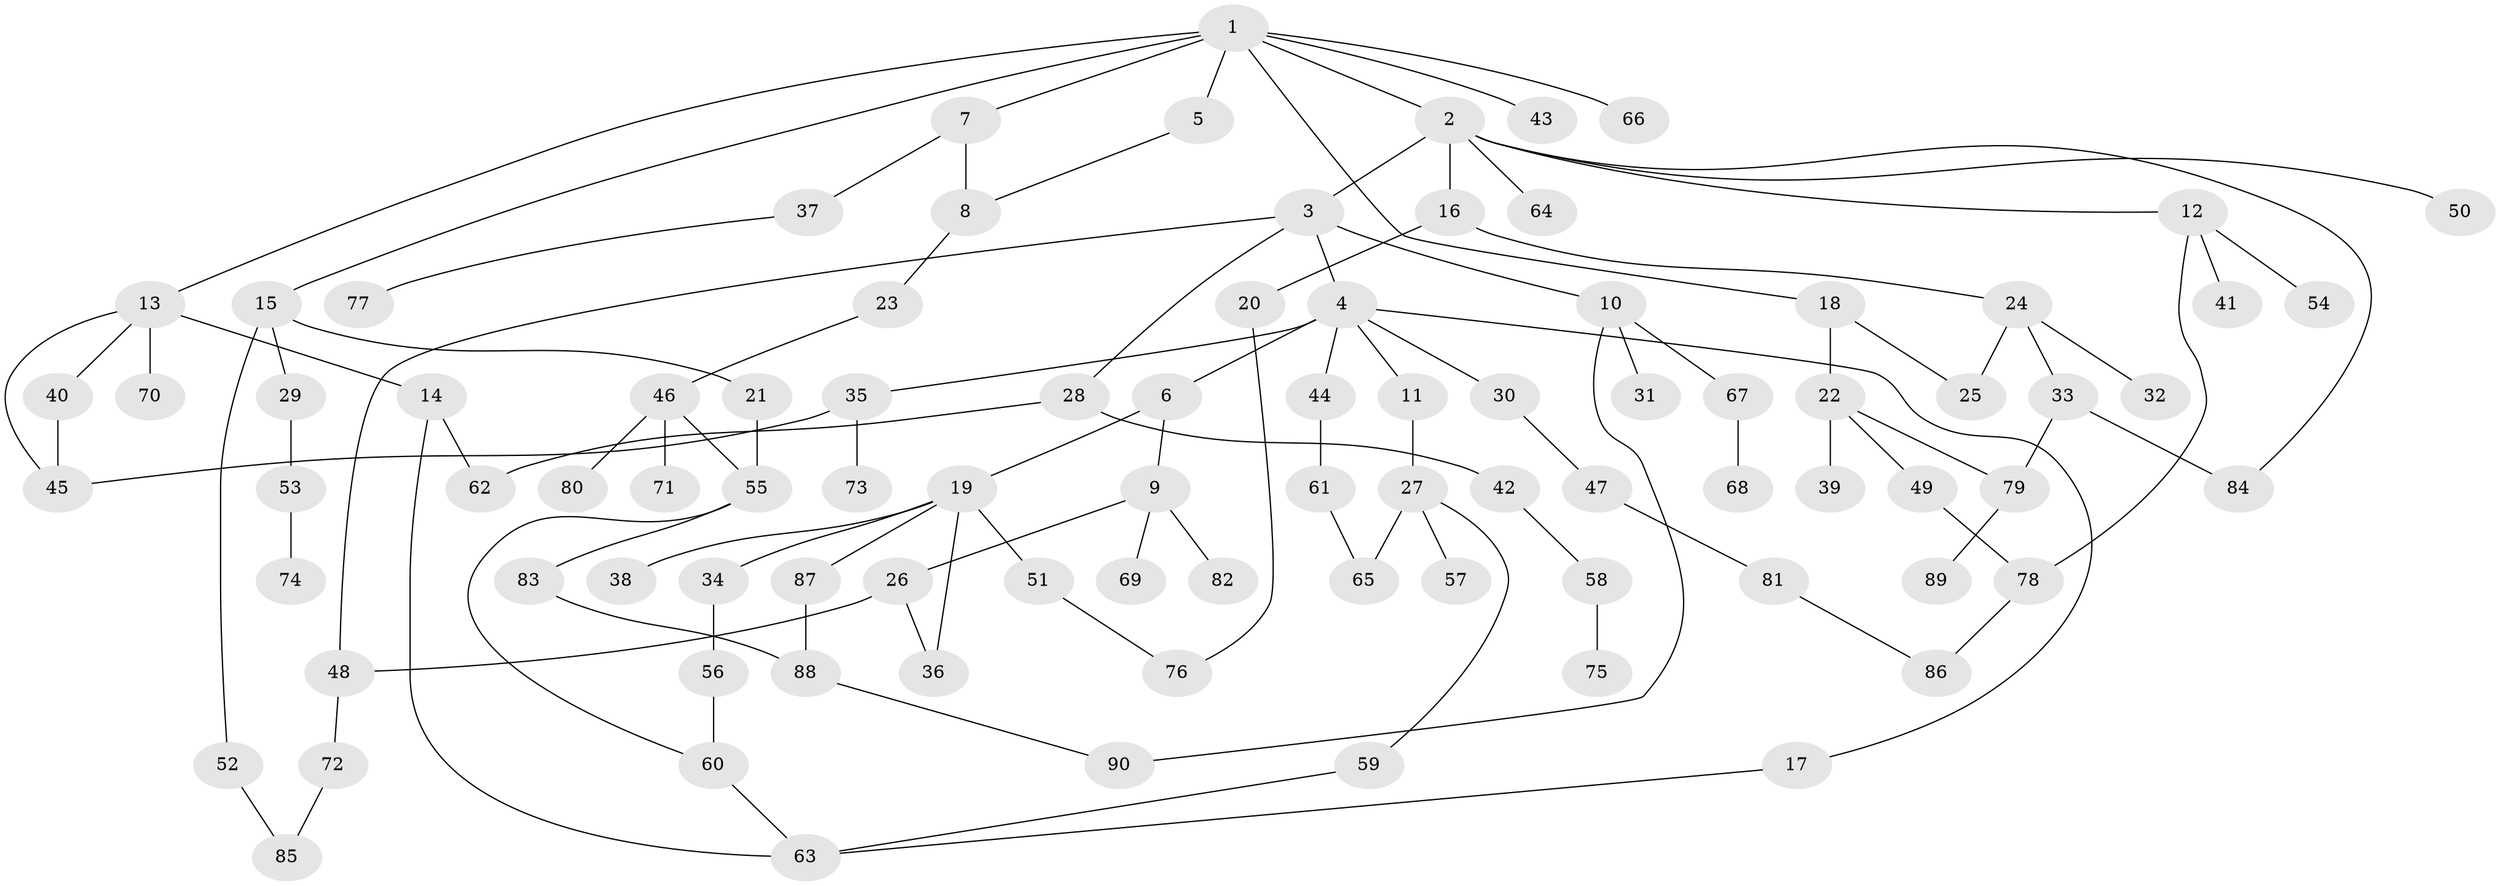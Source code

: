 // original degree distribution, {8: 0.015625, 5: 0.0546875, 7: 0.0078125, 2: 0.359375, 4: 0.0625, 3: 0.15625, 6: 0.015625, 1: 0.328125}
// Generated by graph-tools (version 1.1) at 2025/48/03/04/25 22:48:41]
// undirected, 90 vertices, 110 edges
graph export_dot {
  node [color=gray90,style=filled];
  1;
  2;
  3;
  4;
  5;
  6;
  7;
  8;
  9;
  10;
  11;
  12;
  13;
  14;
  15;
  16;
  17;
  18;
  19;
  20;
  21;
  22;
  23;
  24;
  25;
  26;
  27;
  28;
  29;
  30;
  31;
  32;
  33;
  34;
  35;
  36;
  37;
  38;
  39;
  40;
  41;
  42;
  43;
  44;
  45;
  46;
  47;
  48;
  49;
  50;
  51;
  52;
  53;
  54;
  55;
  56;
  57;
  58;
  59;
  60;
  61;
  62;
  63;
  64;
  65;
  66;
  67;
  68;
  69;
  70;
  71;
  72;
  73;
  74;
  75;
  76;
  77;
  78;
  79;
  80;
  81;
  82;
  83;
  84;
  85;
  86;
  87;
  88;
  89;
  90;
  1 -- 2 [weight=1.0];
  1 -- 5 [weight=1.0];
  1 -- 7 [weight=1.0];
  1 -- 13 [weight=1.0];
  1 -- 15 [weight=1.0];
  1 -- 18 [weight=1.0];
  1 -- 43 [weight=1.0];
  1 -- 66 [weight=1.0];
  2 -- 3 [weight=1.0];
  2 -- 12 [weight=1.0];
  2 -- 16 [weight=1.0];
  2 -- 50 [weight=1.0];
  2 -- 64 [weight=1.0];
  2 -- 84 [weight=1.0];
  3 -- 4 [weight=1.0];
  3 -- 10 [weight=1.0];
  3 -- 28 [weight=1.0];
  3 -- 48 [weight=1.0];
  4 -- 6 [weight=1.0];
  4 -- 11 [weight=1.0];
  4 -- 17 [weight=1.0];
  4 -- 30 [weight=1.0];
  4 -- 35 [weight=1.0];
  4 -- 44 [weight=1.0];
  5 -- 8 [weight=1.0];
  6 -- 9 [weight=1.0];
  6 -- 19 [weight=1.0];
  7 -- 8 [weight=1.0];
  7 -- 37 [weight=1.0];
  8 -- 23 [weight=1.0];
  9 -- 26 [weight=1.0];
  9 -- 69 [weight=1.0];
  9 -- 82 [weight=1.0];
  10 -- 31 [weight=1.0];
  10 -- 67 [weight=1.0];
  10 -- 90 [weight=1.0];
  11 -- 27 [weight=1.0];
  12 -- 41 [weight=1.0];
  12 -- 54 [weight=1.0];
  12 -- 78 [weight=1.0];
  13 -- 14 [weight=1.0];
  13 -- 40 [weight=1.0];
  13 -- 45 [weight=1.0];
  13 -- 70 [weight=1.0];
  14 -- 62 [weight=1.0];
  14 -- 63 [weight=1.0];
  15 -- 21 [weight=1.0];
  15 -- 29 [weight=1.0];
  15 -- 52 [weight=1.0];
  16 -- 20 [weight=1.0];
  16 -- 24 [weight=1.0];
  17 -- 63 [weight=1.0];
  18 -- 22 [weight=1.0];
  18 -- 25 [weight=1.0];
  19 -- 34 [weight=1.0];
  19 -- 36 [weight=1.0];
  19 -- 38 [weight=1.0];
  19 -- 51 [weight=1.0];
  19 -- 87 [weight=1.0];
  20 -- 76 [weight=1.0];
  21 -- 55 [weight=1.0];
  22 -- 39 [weight=1.0];
  22 -- 49 [weight=1.0];
  22 -- 79 [weight=1.0];
  23 -- 46 [weight=1.0];
  24 -- 25 [weight=1.0];
  24 -- 32 [weight=1.0];
  24 -- 33 [weight=1.0];
  26 -- 36 [weight=1.0];
  26 -- 48 [weight=1.0];
  27 -- 57 [weight=1.0];
  27 -- 59 [weight=1.0];
  27 -- 65 [weight=1.0];
  28 -- 42 [weight=1.0];
  28 -- 62 [weight=1.0];
  29 -- 53 [weight=1.0];
  30 -- 47 [weight=1.0];
  33 -- 79 [weight=1.0];
  33 -- 84 [weight=1.0];
  34 -- 56 [weight=1.0];
  35 -- 45 [weight=1.0];
  35 -- 73 [weight=1.0];
  37 -- 77 [weight=1.0];
  40 -- 45 [weight=2.0];
  42 -- 58 [weight=1.0];
  44 -- 61 [weight=1.0];
  46 -- 55 [weight=1.0];
  46 -- 71 [weight=1.0];
  46 -- 80 [weight=1.0];
  47 -- 81 [weight=1.0];
  48 -- 72 [weight=1.0];
  49 -- 78 [weight=1.0];
  51 -- 76 [weight=1.0];
  52 -- 85 [weight=1.0];
  53 -- 74 [weight=1.0];
  55 -- 60 [weight=1.0];
  55 -- 83 [weight=1.0];
  56 -- 60 [weight=1.0];
  58 -- 75 [weight=1.0];
  59 -- 63 [weight=1.0];
  60 -- 63 [weight=1.0];
  61 -- 65 [weight=1.0];
  67 -- 68 [weight=1.0];
  72 -- 85 [weight=1.0];
  78 -- 86 [weight=1.0];
  79 -- 89 [weight=1.0];
  81 -- 86 [weight=1.0];
  83 -- 88 [weight=1.0];
  87 -- 88 [weight=1.0];
  88 -- 90 [weight=1.0];
}

